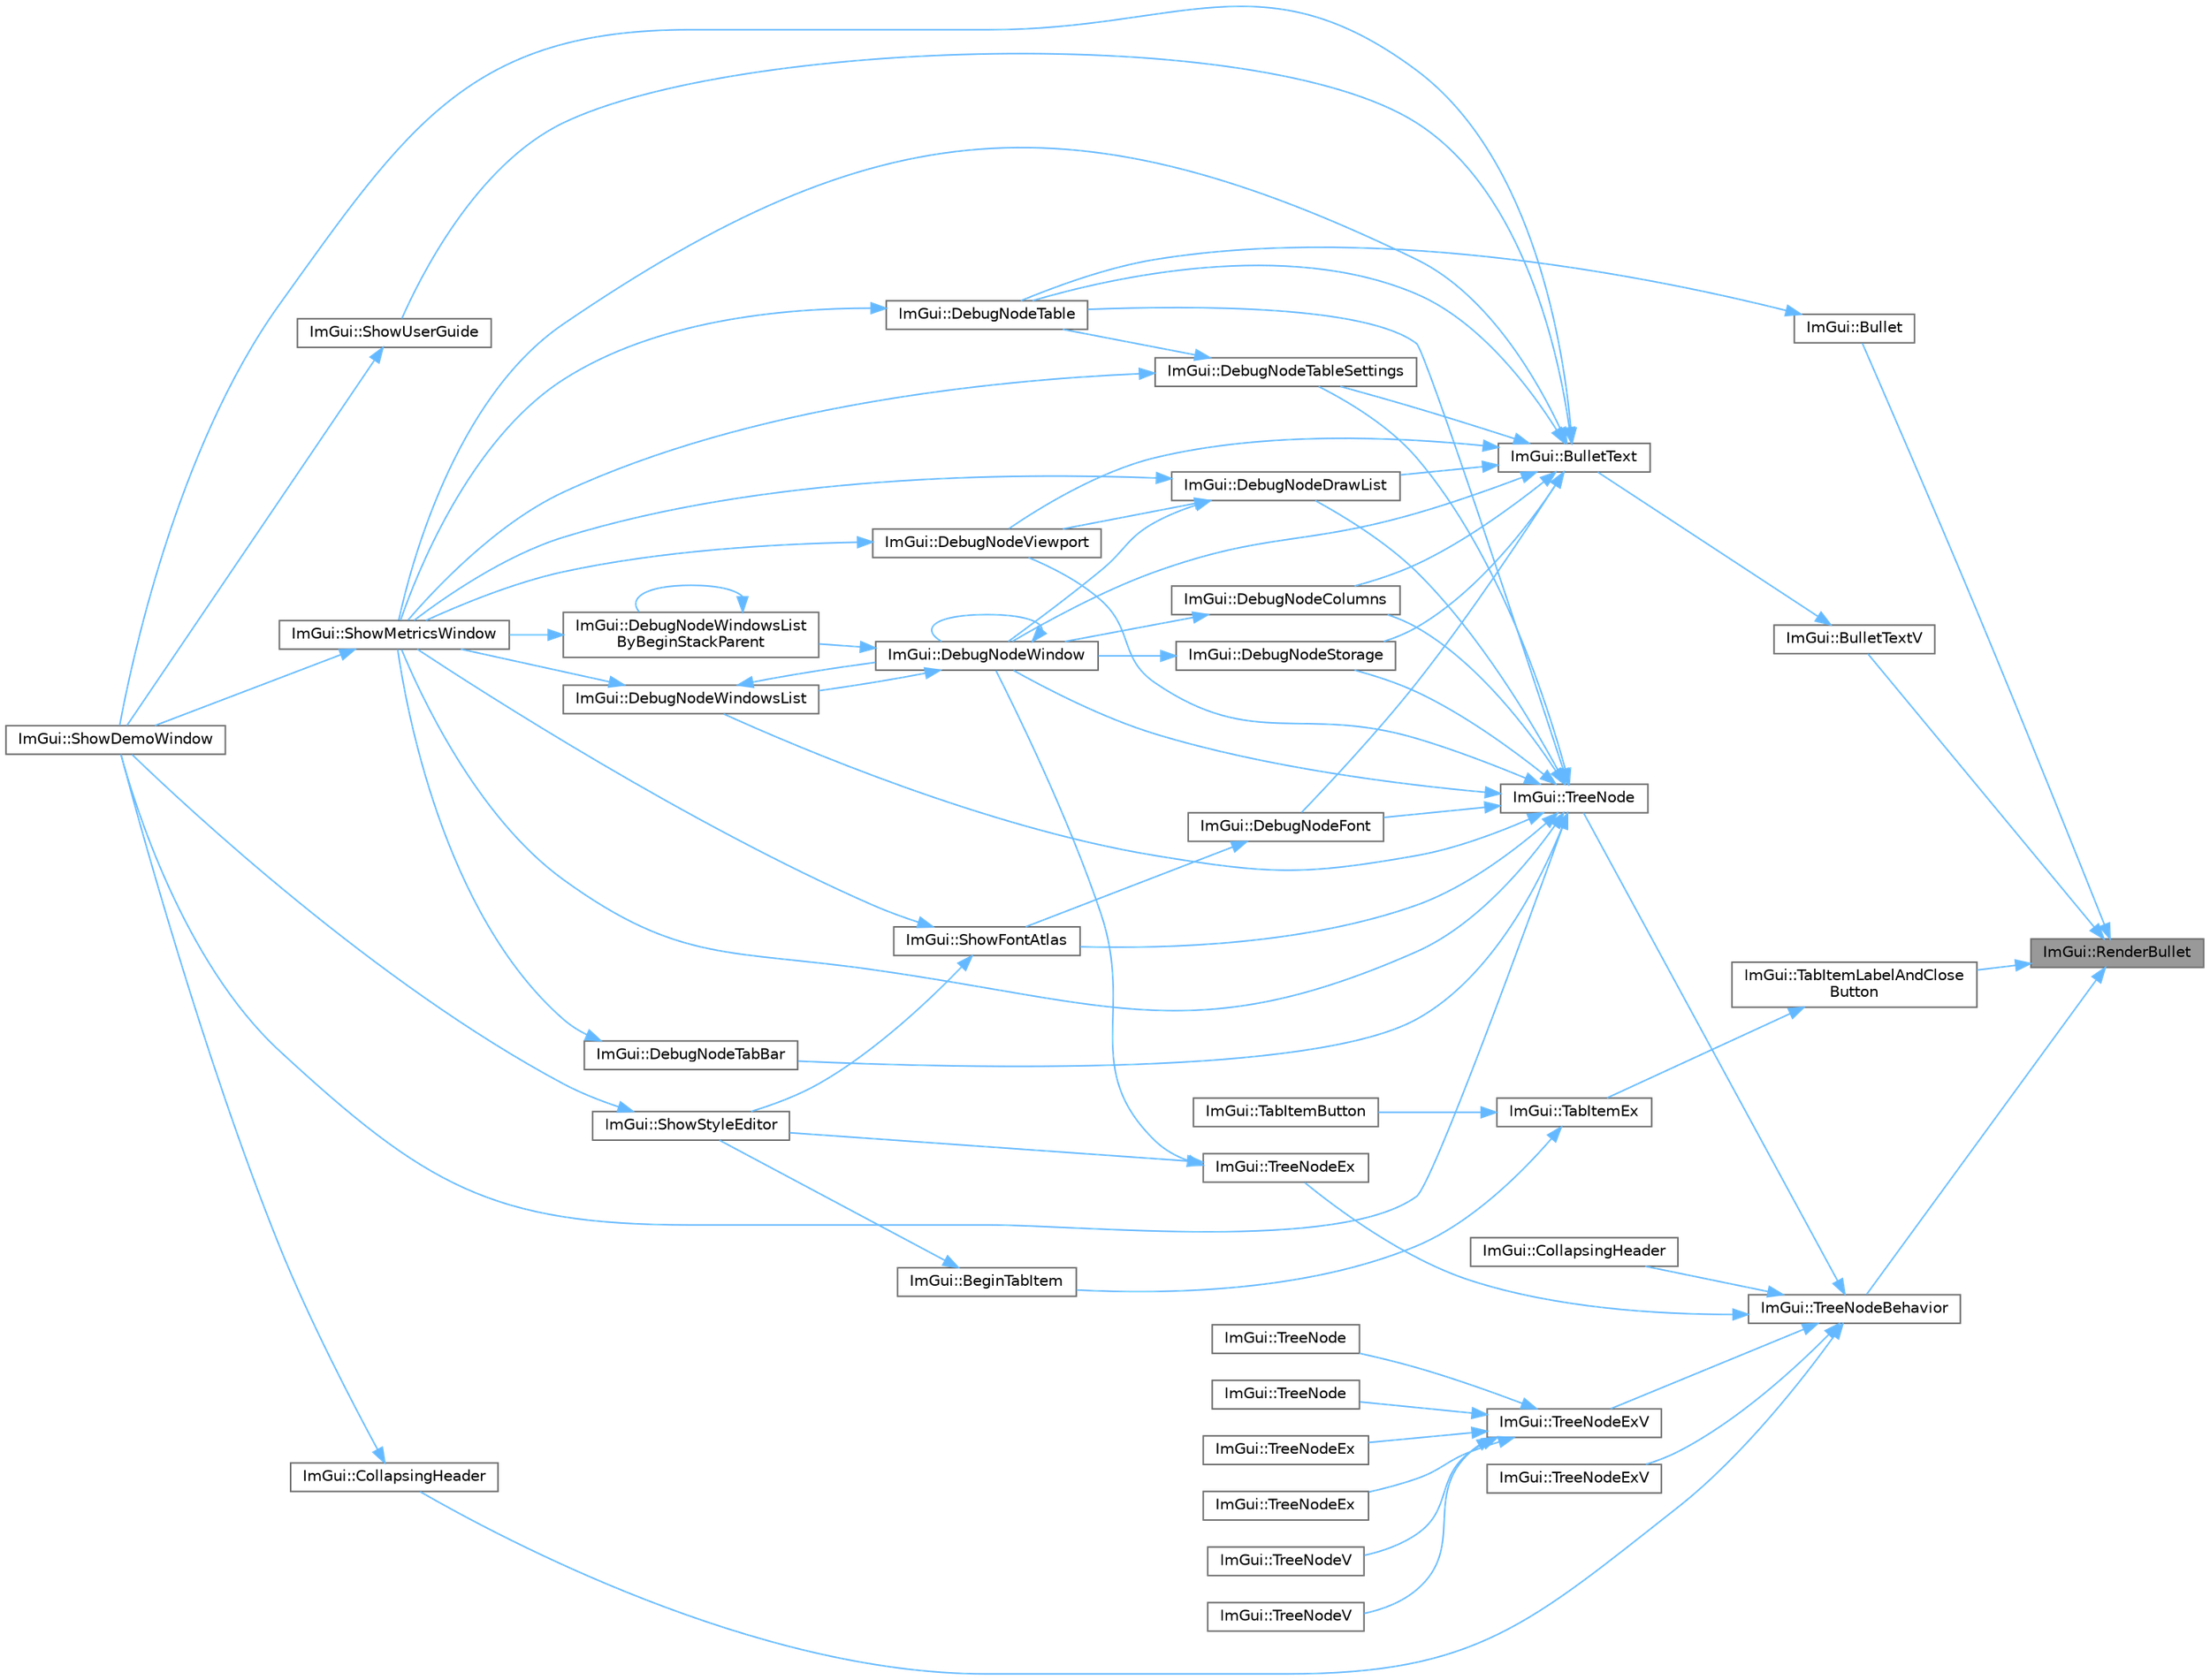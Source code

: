 digraph "ImGui::RenderBullet"
{
 // LATEX_PDF_SIZE
  bgcolor="transparent";
  edge [fontname=Helvetica,fontsize=10,labelfontname=Helvetica,labelfontsize=10];
  node [fontname=Helvetica,fontsize=10,shape=box,height=0.2,width=0.4];
  rankdir="RL";
  Node1 [id="Node000001",label="ImGui::RenderBullet",height=0.2,width=0.4,color="gray40", fillcolor="grey60", style="filled", fontcolor="black",tooltip=" "];
  Node1 -> Node2 [id="edge1_Node000001_Node000002",dir="back",color="steelblue1",style="solid",tooltip=" "];
  Node2 [id="Node000002",label="ImGui::Bullet",height=0.2,width=0.4,color="grey40", fillcolor="white", style="filled",URL="$namespace_im_gui.html#ae2d22212681556d2c2398dfd152f3121",tooltip=" "];
  Node2 -> Node3 [id="edge2_Node000002_Node000003",dir="back",color="steelblue1",style="solid",tooltip=" "];
  Node3 [id="Node000003",label="ImGui::DebugNodeTable",height=0.2,width=0.4,color="grey40", fillcolor="white", style="filled",URL="$namespace_im_gui.html#ae944ffc599add73d6f3220165475ffd8",tooltip=" "];
  Node3 -> Node4 [id="edge3_Node000003_Node000004",dir="back",color="steelblue1",style="solid",tooltip=" "];
  Node4 [id="Node000004",label="ImGui::ShowMetricsWindow",height=0.2,width=0.4,color="grey40", fillcolor="white", style="filled",URL="$namespace_im_gui.html#afe7a28c6eb52fff3cc27d5a698fea4ff",tooltip=" "];
  Node4 -> Node5 [id="edge4_Node000004_Node000005",dir="back",color="steelblue1",style="solid",tooltip=" "];
  Node5 [id="Node000005",label="ImGui::ShowDemoWindow",height=0.2,width=0.4,color="grey40", fillcolor="white", style="filled",URL="$namespace_im_gui.html#af95643a0ce4893b9e57c12991922fb18",tooltip=" "];
  Node1 -> Node6 [id="edge5_Node000001_Node000006",dir="back",color="steelblue1",style="solid",tooltip=" "];
  Node6 [id="Node000006",label="ImGui::BulletTextV",height=0.2,width=0.4,color="grey40", fillcolor="white", style="filled",URL="$namespace_im_gui.html#af8f4b5e96c745e205974857f9a584583",tooltip=" "];
  Node6 -> Node7 [id="edge6_Node000006_Node000007",dir="back",color="steelblue1",style="solid",tooltip=" "];
  Node7 [id="Node000007",label="ImGui::BulletText",height=0.2,width=0.4,color="grey40", fillcolor="white", style="filled",URL="$namespace_im_gui.html#af8d34d563b17c683943a0fa7bf5807bc",tooltip=" "];
  Node7 -> Node8 [id="edge7_Node000007_Node000008",dir="back",color="steelblue1",style="solid",tooltip=" "];
  Node8 [id="Node000008",label="ImGui::DebugNodeColumns",height=0.2,width=0.4,color="grey40", fillcolor="white", style="filled",URL="$namespace_im_gui.html#a68c10eb20be9c419d00f2b5a9dfa6a38",tooltip=" "];
  Node8 -> Node9 [id="edge8_Node000008_Node000009",dir="back",color="steelblue1",style="solid",tooltip=" "];
  Node9 [id="Node000009",label="ImGui::DebugNodeWindow",height=0.2,width=0.4,color="grey40", fillcolor="white", style="filled",URL="$namespace_im_gui.html#afcb602554925c5409977f0fb39f77e5d",tooltip=" "];
  Node9 -> Node9 [id="edge9_Node000009_Node000009",dir="back",color="steelblue1",style="solid",tooltip=" "];
  Node9 -> Node10 [id="edge10_Node000009_Node000010",dir="back",color="steelblue1",style="solid",tooltip=" "];
  Node10 [id="Node000010",label="ImGui::DebugNodeWindowsList",height=0.2,width=0.4,color="grey40", fillcolor="white", style="filled",URL="$namespace_im_gui.html#a8c2ed9f140c90d8eaca1e2cfd8f46142",tooltip=" "];
  Node10 -> Node9 [id="edge11_Node000010_Node000009",dir="back",color="steelblue1",style="solid",tooltip=" "];
  Node10 -> Node4 [id="edge12_Node000010_Node000004",dir="back",color="steelblue1",style="solid",tooltip=" "];
  Node9 -> Node11 [id="edge13_Node000009_Node000011",dir="back",color="steelblue1",style="solid",tooltip=" "];
  Node11 [id="Node000011",label="ImGui::DebugNodeWindowsList\lByBeginStackParent",height=0.2,width=0.4,color="grey40", fillcolor="white", style="filled",URL="$namespace_im_gui.html#a0fc8019faf3a1aec25b554384ad9e506",tooltip=" "];
  Node11 -> Node11 [id="edge14_Node000011_Node000011",dir="back",color="steelblue1",style="solid",tooltip=" "];
  Node11 -> Node4 [id="edge15_Node000011_Node000004",dir="back",color="steelblue1",style="solid",tooltip=" "];
  Node7 -> Node12 [id="edge16_Node000007_Node000012",dir="back",color="steelblue1",style="solid",tooltip=" "];
  Node12 [id="Node000012",label="ImGui::DebugNodeDrawList",height=0.2,width=0.4,color="grey40", fillcolor="white", style="filled",URL="$namespace_im_gui.html#af7b5e35566da44ac1ea8a7e1b9d9d574",tooltip=" "];
  Node12 -> Node13 [id="edge17_Node000012_Node000013",dir="back",color="steelblue1",style="solid",tooltip=" "];
  Node13 [id="Node000013",label="ImGui::DebugNodeViewport",height=0.2,width=0.4,color="grey40", fillcolor="white", style="filled",URL="$namespace_im_gui.html#aa5e5f50f28c04a26264c0943c7281171",tooltip=" "];
  Node13 -> Node4 [id="edge18_Node000013_Node000004",dir="back",color="steelblue1",style="solid",tooltip=" "];
  Node12 -> Node9 [id="edge19_Node000012_Node000009",dir="back",color="steelblue1",style="solid",tooltip=" "];
  Node12 -> Node4 [id="edge20_Node000012_Node000004",dir="back",color="steelblue1",style="solid",tooltip=" "];
  Node7 -> Node14 [id="edge21_Node000007_Node000014",dir="back",color="steelblue1",style="solid",tooltip=" "];
  Node14 [id="Node000014",label="ImGui::DebugNodeFont",height=0.2,width=0.4,color="grey40", fillcolor="white", style="filled",URL="$namespace_im_gui.html#ae0207d60728f7e6a47dbcd1d7d84e3cb",tooltip=" "];
  Node14 -> Node15 [id="edge22_Node000014_Node000015",dir="back",color="steelblue1",style="solid",tooltip=" "];
  Node15 [id="Node000015",label="ImGui::ShowFontAtlas",height=0.2,width=0.4,color="grey40", fillcolor="white", style="filled",URL="$namespace_im_gui.html#acab51ec2b39577845309f24535381038",tooltip=" "];
  Node15 -> Node4 [id="edge23_Node000015_Node000004",dir="back",color="steelblue1",style="solid",tooltip=" "];
  Node15 -> Node16 [id="edge24_Node000015_Node000016",dir="back",color="steelblue1",style="solid",tooltip=" "];
  Node16 [id="Node000016",label="ImGui::ShowStyleEditor",height=0.2,width=0.4,color="grey40", fillcolor="white", style="filled",URL="$namespace_im_gui.html#ab2eb3dec78d054fe3feab1c091ec5de5",tooltip=" "];
  Node16 -> Node5 [id="edge25_Node000016_Node000005",dir="back",color="steelblue1",style="solid",tooltip=" "];
  Node7 -> Node17 [id="edge26_Node000007_Node000017",dir="back",color="steelblue1",style="solid",tooltip=" "];
  Node17 [id="Node000017",label="ImGui::DebugNodeStorage",height=0.2,width=0.4,color="grey40", fillcolor="white", style="filled",URL="$namespace_im_gui.html#a8e1aae1a79042976013f36d7f2e7ee70",tooltip=" "];
  Node17 -> Node9 [id="edge27_Node000017_Node000009",dir="back",color="steelblue1",style="solid",tooltip=" "];
  Node7 -> Node3 [id="edge28_Node000007_Node000003",dir="back",color="steelblue1",style="solid",tooltip=" "];
  Node7 -> Node18 [id="edge29_Node000007_Node000018",dir="back",color="steelblue1",style="solid",tooltip=" "];
  Node18 [id="Node000018",label="ImGui::DebugNodeTableSettings",height=0.2,width=0.4,color="grey40", fillcolor="white", style="filled",URL="$namespace_im_gui.html#a476f5fea6e50fae946a366567da7f89f",tooltip=" "];
  Node18 -> Node3 [id="edge30_Node000018_Node000003",dir="back",color="steelblue1",style="solid",tooltip=" "];
  Node18 -> Node4 [id="edge31_Node000018_Node000004",dir="back",color="steelblue1",style="solid",tooltip=" "];
  Node7 -> Node13 [id="edge32_Node000007_Node000013",dir="back",color="steelblue1",style="solid",tooltip=" "];
  Node7 -> Node9 [id="edge33_Node000007_Node000009",dir="back",color="steelblue1",style="solid",tooltip=" "];
  Node7 -> Node5 [id="edge34_Node000007_Node000005",dir="back",color="steelblue1",style="solid",tooltip=" "];
  Node7 -> Node4 [id="edge35_Node000007_Node000004",dir="back",color="steelblue1",style="solid",tooltip=" "];
  Node7 -> Node19 [id="edge36_Node000007_Node000019",dir="back",color="steelblue1",style="solid",tooltip=" "];
  Node19 [id="Node000019",label="ImGui::ShowUserGuide",height=0.2,width=0.4,color="grey40", fillcolor="white", style="filled",URL="$namespace_im_gui.html#ad6f4919bc9aa806ca8d2c1d6e2bfb051",tooltip=" "];
  Node19 -> Node5 [id="edge37_Node000019_Node000005",dir="back",color="steelblue1",style="solid",tooltip=" "];
  Node1 -> Node20 [id="edge38_Node000001_Node000020",dir="back",color="steelblue1",style="solid",tooltip=" "];
  Node20 [id="Node000020",label="ImGui::TabItemLabelAndClose\lButton",height=0.2,width=0.4,color="grey40", fillcolor="white", style="filled",URL="$namespace_im_gui.html#abbdb2619721c7ecaca3fb03d9d905003",tooltip=" "];
  Node20 -> Node21 [id="edge39_Node000020_Node000021",dir="back",color="steelblue1",style="solid",tooltip=" "];
  Node21 [id="Node000021",label="ImGui::TabItemEx",height=0.2,width=0.4,color="grey40", fillcolor="white", style="filled",URL="$namespace_im_gui.html#a4e0986fc689e7855cd9a9099dc87dac5",tooltip=" "];
  Node21 -> Node22 [id="edge40_Node000021_Node000022",dir="back",color="steelblue1",style="solid",tooltip=" "];
  Node22 [id="Node000022",label="ImGui::BeginTabItem",height=0.2,width=0.4,color="grey40", fillcolor="white", style="filled",URL="$namespace_im_gui.html#a4cee1ccc9018a298cfff90a704bde8ca",tooltip=" "];
  Node22 -> Node16 [id="edge41_Node000022_Node000016",dir="back",color="steelblue1",style="solid",tooltip=" "];
  Node21 -> Node23 [id="edge42_Node000021_Node000023",dir="back",color="steelblue1",style="solid",tooltip=" "];
  Node23 [id="Node000023",label="ImGui::TabItemButton",height=0.2,width=0.4,color="grey40", fillcolor="white", style="filled",URL="$namespace_im_gui.html#a1dbc539ac5b49e9445c4573607e6d60d",tooltip=" "];
  Node1 -> Node24 [id="edge43_Node000001_Node000024",dir="back",color="steelblue1",style="solid",tooltip=" "];
  Node24 [id="Node000024",label="ImGui::TreeNodeBehavior",height=0.2,width=0.4,color="grey40", fillcolor="white", style="filled",URL="$namespace_im_gui.html#a918eabf70d288e93b2519ee1eac2c0b4",tooltip=" "];
  Node24 -> Node25 [id="edge44_Node000024_Node000025",dir="back",color="steelblue1",style="solid",tooltip=" "];
  Node25 [id="Node000025",label="ImGui::CollapsingHeader",height=0.2,width=0.4,color="grey40", fillcolor="white", style="filled",URL="$namespace_im_gui.html#a4d6e6e7a5ace0e5dbee3ea1926ddf049",tooltip=" "];
  Node24 -> Node26 [id="edge45_Node000024_Node000026",dir="back",color="steelblue1",style="solid",tooltip=" "];
  Node26 [id="Node000026",label="ImGui::CollapsingHeader",height=0.2,width=0.4,color="grey40", fillcolor="white", style="filled",URL="$namespace_im_gui.html#ab52f9e08698c9d64abb05b98f5355146",tooltip=" "];
  Node26 -> Node5 [id="edge46_Node000026_Node000005",dir="back",color="steelblue1",style="solid",tooltip=" "];
  Node24 -> Node27 [id="edge47_Node000024_Node000027",dir="back",color="steelblue1",style="solid",tooltip=" "];
  Node27 [id="Node000027",label="ImGui::TreeNode",height=0.2,width=0.4,color="grey40", fillcolor="white", style="filled",URL="$namespace_im_gui.html#a4dff507ce8bbe0da9556bb50b1e60d7f",tooltip=" "];
  Node27 -> Node8 [id="edge48_Node000027_Node000008",dir="back",color="steelblue1",style="solid",tooltip=" "];
  Node27 -> Node12 [id="edge49_Node000027_Node000012",dir="back",color="steelblue1",style="solid",tooltip=" "];
  Node27 -> Node14 [id="edge50_Node000027_Node000014",dir="back",color="steelblue1",style="solid",tooltip=" "];
  Node27 -> Node17 [id="edge51_Node000027_Node000017",dir="back",color="steelblue1",style="solid",tooltip=" "];
  Node27 -> Node28 [id="edge52_Node000027_Node000028",dir="back",color="steelblue1",style="solid",tooltip=" "];
  Node28 [id="Node000028",label="ImGui::DebugNodeTabBar",height=0.2,width=0.4,color="grey40", fillcolor="white", style="filled",URL="$namespace_im_gui.html#ac5f1a2b50c26c83d3df78d94e95f0bd0",tooltip=" "];
  Node28 -> Node4 [id="edge53_Node000028_Node000004",dir="back",color="steelblue1",style="solid",tooltip=" "];
  Node27 -> Node3 [id="edge54_Node000027_Node000003",dir="back",color="steelblue1",style="solid",tooltip=" "];
  Node27 -> Node18 [id="edge55_Node000027_Node000018",dir="back",color="steelblue1",style="solid",tooltip=" "];
  Node27 -> Node13 [id="edge56_Node000027_Node000013",dir="back",color="steelblue1",style="solid",tooltip=" "];
  Node27 -> Node9 [id="edge57_Node000027_Node000009",dir="back",color="steelblue1",style="solid",tooltip=" "];
  Node27 -> Node10 [id="edge58_Node000027_Node000010",dir="back",color="steelblue1",style="solid",tooltip=" "];
  Node27 -> Node5 [id="edge59_Node000027_Node000005",dir="back",color="steelblue1",style="solid",tooltip=" "];
  Node27 -> Node15 [id="edge60_Node000027_Node000015",dir="back",color="steelblue1",style="solid",tooltip=" "];
  Node27 -> Node4 [id="edge61_Node000027_Node000004",dir="back",color="steelblue1",style="solid",tooltip=" "];
  Node24 -> Node29 [id="edge62_Node000024_Node000029",dir="back",color="steelblue1",style="solid",tooltip=" "];
  Node29 [id="Node000029",label="ImGui::TreeNodeEx",height=0.2,width=0.4,color="grey40", fillcolor="white", style="filled",URL="$namespace_im_gui.html#a21f62e092dac9556a15a8edee2f70522",tooltip=" "];
  Node29 -> Node9 [id="edge63_Node000029_Node000009",dir="back",color="steelblue1",style="solid",tooltip=" "];
  Node29 -> Node16 [id="edge64_Node000029_Node000016",dir="back",color="steelblue1",style="solid",tooltip=" "];
  Node24 -> Node30 [id="edge65_Node000024_Node000030",dir="back",color="steelblue1",style="solid",tooltip=" "];
  Node30 [id="Node000030",label="ImGui::TreeNodeExV",height=0.2,width=0.4,color="grey40", fillcolor="white", style="filled",URL="$namespace_im_gui.html#a251cd4acbdad4cef2246d9b573a83ce0",tooltip=" "];
  Node30 -> Node31 [id="edge66_Node000030_Node000031",dir="back",color="steelblue1",style="solid",tooltip=" "];
  Node31 [id="Node000031",label="ImGui::TreeNode",height=0.2,width=0.4,color="grey40", fillcolor="white", style="filled",URL="$namespace_im_gui.html#a6e6e4de20291002430854cbd8cd58843",tooltip=" "];
  Node30 -> Node32 [id="edge67_Node000030_Node000032",dir="back",color="steelblue1",style="solid",tooltip=" "];
  Node32 [id="Node000032",label="ImGui::TreeNode",height=0.2,width=0.4,color="grey40", fillcolor="white", style="filled",URL="$namespace_im_gui.html#a47f1421323f90fdd0a9cbfea2338b10f",tooltip=" "];
  Node30 -> Node33 [id="edge68_Node000030_Node000033",dir="back",color="steelblue1",style="solid",tooltip=" "];
  Node33 [id="Node000033",label="ImGui::TreeNodeEx",height=0.2,width=0.4,color="grey40", fillcolor="white", style="filled",URL="$namespace_im_gui.html#a9ca2fae922b38cfddc3259f874c18a5d",tooltip=" "];
  Node30 -> Node34 [id="edge69_Node000030_Node000034",dir="back",color="steelblue1",style="solid",tooltip=" "];
  Node34 [id="Node000034",label="ImGui::TreeNodeEx",height=0.2,width=0.4,color="grey40", fillcolor="white", style="filled",URL="$namespace_im_gui.html#adce362ad94baa9b00f5914cbcab00452",tooltip=" "];
  Node30 -> Node35 [id="edge70_Node000030_Node000035",dir="back",color="steelblue1",style="solid",tooltip=" "];
  Node35 [id="Node000035",label="ImGui::TreeNodeV",height=0.2,width=0.4,color="grey40", fillcolor="white", style="filled",URL="$namespace_im_gui.html#a9bc1075c583973d76d8d65ea89787453",tooltip=" "];
  Node30 -> Node36 [id="edge71_Node000030_Node000036",dir="back",color="steelblue1",style="solid",tooltip=" "];
  Node36 [id="Node000036",label="ImGui::TreeNodeV",height=0.2,width=0.4,color="grey40", fillcolor="white", style="filled",URL="$namespace_im_gui.html#a15320f61ba6b4916af3323bf7844602e",tooltip=" "];
  Node24 -> Node37 [id="edge72_Node000024_Node000037",dir="back",color="steelblue1",style="solid",tooltip=" "];
  Node37 [id="Node000037",label="ImGui::TreeNodeExV",height=0.2,width=0.4,color="grey40", fillcolor="white", style="filled",URL="$namespace_im_gui.html#aaae827898572d17e064a88a1afc8e6b0",tooltip=" "];
}
